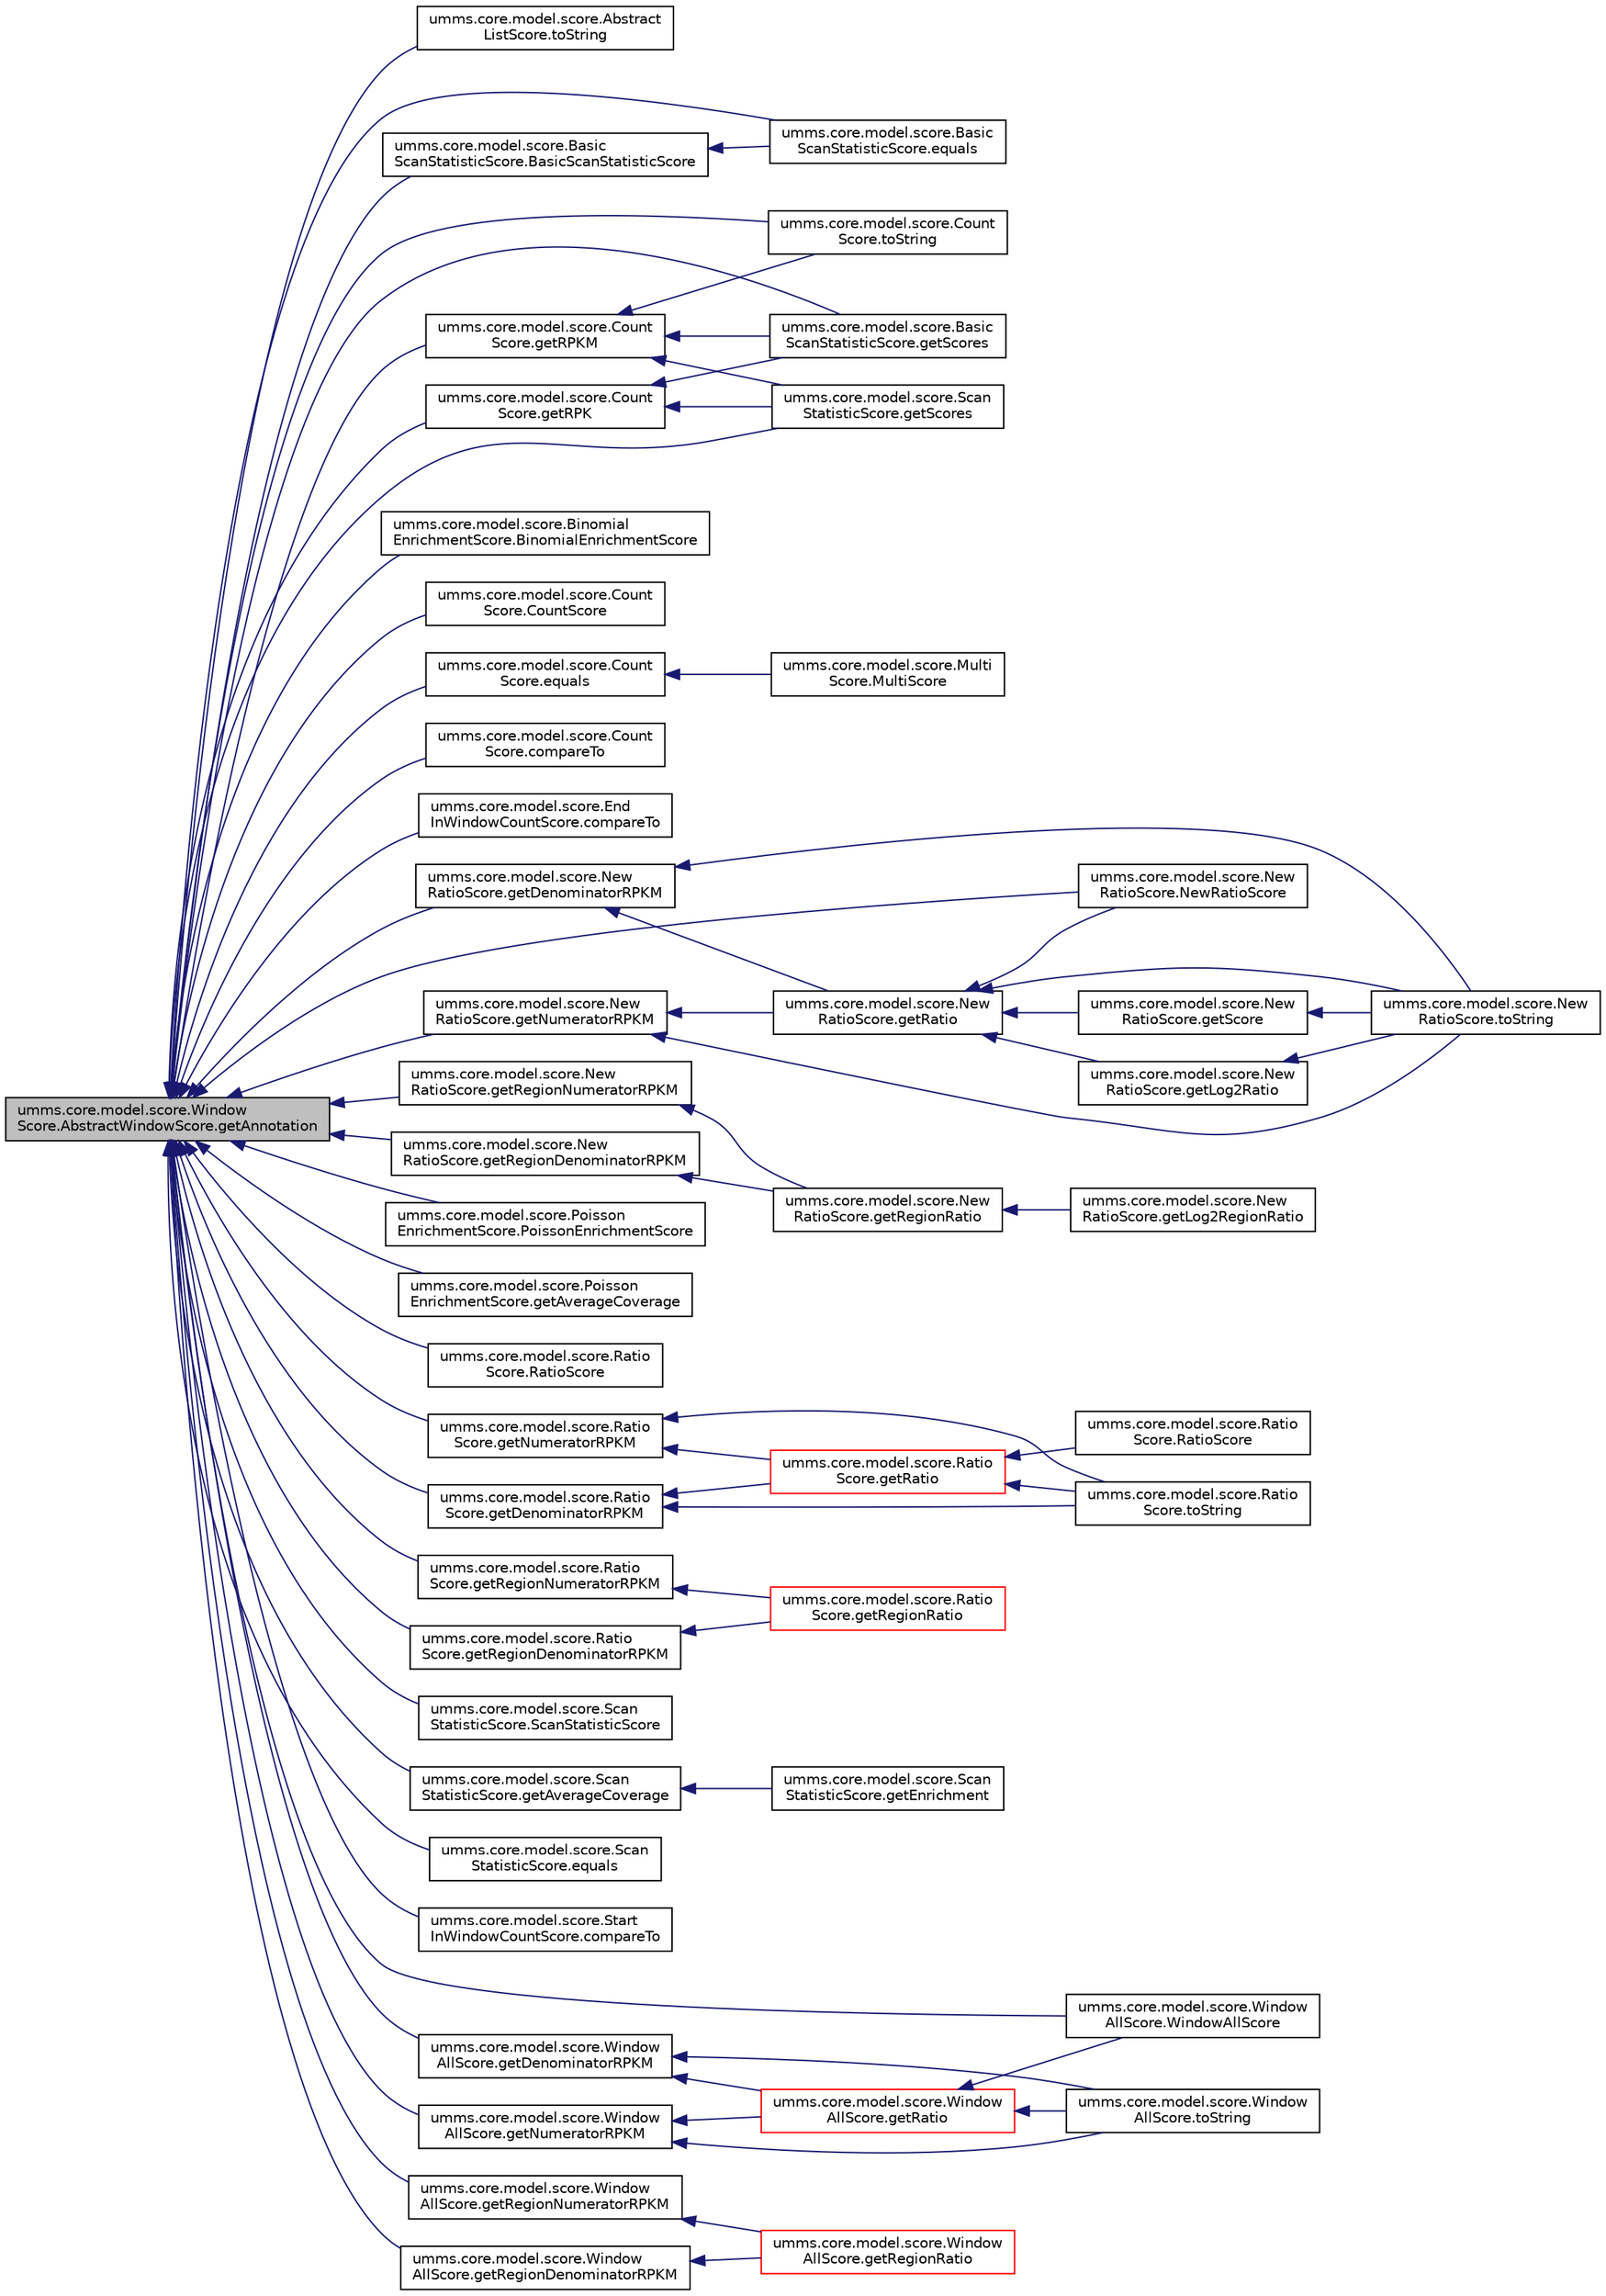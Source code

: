 digraph "umms.core.model.score.WindowScore.AbstractWindowScore.getAnnotation"
{
  edge [fontname="Helvetica",fontsize="10",labelfontname="Helvetica",labelfontsize="10"];
  node [fontname="Helvetica",fontsize="10",shape=record];
  rankdir="LR";
  Node1 [label="umms.core.model.score.Window\lScore.AbstractWindowScore.getAnnotation",height=0.2,width=0.4,color="black", fillcolor="grey75", style="filled" fontcolor="black"];
  Node1 -> Node2 [dir="back",color="midnightblue",fontsize="10",style="solid",fontname="Helvetica"];
  Node2 [label="umms.core.model.score.Abstract\lListScore.toString",height=0.2,width=0.4,color="black", fillcolor="white", style="filled",URL="$classumms_1_1core_1_1model_1_1score_1_1_abstract_list_score.html#a1c9bc9338210f2d04dd3f6cf68d12c10"];
  Node1 -> Node3 [dir="back",color="midnightblue",fontsize="10",style="solid",fontname="Helvetica"];
  Node3 [label="umms.core.model.score.Basic\lScanStatisticScore.BasicScanStatisticScore",height=0.2,width=0.4,color="black", fillcolor="white", style="filled",URL="$classumms_1_1core_1_1model_1_1score_1_1_basic_scan_statistic_score.html#a0f23700e5bf6d7b275ee75acef2f64b3"];
  Node3 -> Node4 [dir="back",color="midnightblue",fontsize="10",style="solid",fontname="Helvetica"];
  Node4 [label="umms.core.model.score.Basic\lScanStatisticScore.equals",height=0.2,width=0.4,color="black", fillcolor="white", style="filled",URL="$classumms_1_1core_1_1model_1_1score_1_1_basic_scan_statistic_score.html#a66e44b834b2bcb802761d4d34ae5f25c"];
  Node1 -> Node5 [dir="back",color="midnightblue",fontsize="10",style="solid",fontname="Helvetica"];
  Node5 [label="umms.core.model.score.Basic\lScanStatisticScore.getScores",height=0.2,width=0.4,color="black", fillcolor="white", style="filled",URL="$classumms_1_1core_1_1model_1_1score_1_1_basic_scan_statistic_score.html#a7a19d5c09d09314d3f947991c1e8d086"];
  Node1 -> Node4 [dir="back",color="midnightblue",fontsize="10",style="solid",fontname="Helvetica"];
  Node1 -> Node6 [dir="back",color="midnightblue",fontsize="10",style="solid",fontname="Helvetica"];
  Node6 [label="umms.core.model.score.Binomial\lEnrichmentScore.BinomialEnrichmentScore",height=0.2,width=0.4,color="black", fillcolor="white", style="filled",URL="$classumms_1_1core_1_1model_1_1score_1_1_binomial_enrichment_score.html#a6c32742ec3585fee33ce18af66f22d1f"];
  Node1 -> Node7 [dir="back",color="midnightblue",fontsize="10",style="solid",fontname="Helvetica"];
  Node7 [label="umms.core.model.score.Count\lScore.CountScore",height=0.2,width=0.4,color="black", fillcolor="white", style="filled",URL="$classumms_1_1core_1_1model_1_1score_1_1_count_score.html#af1eb5cc9d6cf02731d8bf3f06ff15551"];
  Node1 -> Node8 [dir="back",color="midnightblue",fontsize="10",style="solid",fontname="Helvetica"];
  Node8 [label="umms.core.model.score.Count\lScore.getRPKM",height=0.2,width=0.4,color="black", fillcolor="white", style="filled",URL="$classumms_1_1core_1_1model_1_1score_1_1_count_score.html#ae4061b9bc8daf3b622533645ae73902c"];
  Node8 -> Node5 [dir="back",color="midnightblue",fontsize="10",style="solid",fontname="Helvetica"];
  Node8 -> Node9 [dir="back",color="midnightblue",fontsize="10",style="solid",fontname="Helvetica"];
  Node9 [label="umms.core.model.score.Count\lScore.toString",height=0.2,width=0.4,color="black", fillcolor="white", style="filled",URL="$classumms_1_1core_1_1model_1_1score_1_1_count_score.html#a504281b5815d92da97dc3adf5c611fde"];
  Node8 -> Node10 [dir="back",color="midnightblue",fontsize="10",style="solid",fontname="Helvetica"];
  Node10 [label="umms.core.model.score.Scan\lStatisticScore.getScores",height=0.2,width=0.4,color="black", fillcolor="white", style="filled",URL="$classumms_1_1core_1_1model_1_1score_1_1_scan_statistic_score.html#a16b8e6d7030540cc9f22c249cbc81cfe"];
  Node1 -> Node11 [dir="back",color="midnightblue",fontsize="10",style="solid",fontname="Helvetica"];
  Node11 [label="umms.core.model.score.Count\lScore.getRPK",height=0.2,width=0.4,color="black", fillcolor="white", style="filled",URL="$classumms_1_1core_1_1model_1_1score_1_1_count_score.html#a922204b474c2dd5aea50202778bc34b6"];
  Node11 -> Node5 [dir="back",color="midnightblue",fontsize="10",style="solid",fontname="Helvetica"];
  Node11 -> Node10 [dir="back",color="midnightblue",fontsize="10",style="solid",fontname="Helvetica"];
  Node1 -> Node9 [dir="back",color="midnightblue",fontsize="10",style="solid",fontname="Helvetica"];
  Node1 -> Node12 [dir="back",color="midnightblue",fontsize="10",style="solid",fontname="Helvetica"];
  Node12 [label="umms.core.model.score.Count\lScore.equals",height=0.2,width=0.4,color="black", fillcolor="white", style="filled",URL="$classumms_1_1core_1_1model_1_1score_1_1_count_score.html#a183b9a1417706e9b6af345d6bf8cd33c"];
  Node12 -> Node13 [dir="back",color="midnightblue",fontsize="10",style="solid",fontname="Helvetica"];
  Node13 [label="umms.core.model.score.Multi\lScore.MultiScore",height=0.2,width=0.4,color="black", fillcolor="white", style="filled",URL="$classumms_1_1core_1_1model_1_1score_1_1_multi_score.html#a6f2367fd0cfea0843e86e18ed4f46dc9"];
  Node1 -> Node14 [dir="back",color="midnightblue",fontsize="10",style="solid",fontname="Helvetica"];
  Node14 [label="umms.core.model.score.Count\lScore.compareTo",height=0.2,width=0.4,color="black", fillcolor="white", style="filled",URL="$classumms_1_1core_1_1model_1_1score_1_1_count_score.html#a10ed7654d427b9467d72c30b21a0435a"];
  Node1 -> Node15 [dir="back",color="midnightblue",fontsize="10",style="solid",fontname="Helvetica"];
  Node15 [label="umms.core.model.score.End\lInWindowCountScore.compareTo",height=0.2,width=0.4,color="black", fillcolor="white", style="filled",URL="$classumms_1_1core_1_1model_1_1score_1_1_end_in_window_count_score.html#aa9e48a00f68443a78aa022d0b0af17f7"];
  Node1 -> Node16 [dir="back",color="midnightblue",fontsize="10",style="solid",fontname="Helvetica"];
  Node16 [label="umms.core.model.score.New\lRatioScore.NewRatioScore",height=0.2,width=0.4,color="black", fillcolor="white", style="filled",URL="$classumms_1_1core_1_1model_1_1score_1_1_new_ratio_score.html#a83993d531991259236168b39fdace95e"];
  Node1 -> Node17 [dir="back",color="midnightblue",fontsize="10",style="solid",fontname="Helvetica"];
  Node17 [label="umms.core.model.score.New\lRatioScore.getNumeratorRPKM",height=0.2,width=0.4,color="black", fillcolor="white", style="filled",URL="$classumms_1_1core_1_1model_1_1score_1_1_new_ratio_score.html#a5895395a7e81a482257c8f28175ba67a"];
  Node17 -> Node18 [dir="back",color="midnightblue",fontsize="10",style="solid",fontname="Helvetica"];
  Node18 [label="umms.core.model.score.New\lRatioScore.getRatio",height=0.2,width=0.4,color="black", fillcolor="white", style="filled",URL="$classumms_1_1core_1_1model_1_1score_1_1_new_ratio_score.html#a241f72296f12599ebbc03f6b6babc9b6"];
  Node18 -> Node16 [dir="back",color="midnightblue",fontsize="10",style="solid",fontname="Helvetica"];
  Node18 -> Node19 [dir="back",color="midnightblue",fontsize="10",style="solid",fontname="Helvetica"];
  Node19 [label="umms.core.model.score.New\lRatioScore.getScore",height=0.2,width=0.4,color="black", fillcolor="white", style="filled",URL="$classumms_1_1core_1_1model_1_1score_1_1_new_ratio_score.html#abc8dd462110ee0768011709ea84b9346"];
  Node19 -> Node20 [dir="back",color="midnightblue",fontsize="10",style="solid",fontname="Helvetica"];
  Node20 [label="umms.core.model.score.New\lRatioScore.toString",height=0.2,width=0.4,color="black", fillcolor="white", style="filled",URL="$classumms_1_1core_1_1model_1_1score_1_1_new_ratio_score.html#ae8767f8a4d1aa3613992cb4f43119669"];
  Node18 -> Node21 [dir="back",color="midnightblue",fontsize="10",style="solid",fontname="Helvetica"];
  Node21 [label="umms.core.model.score.New\lRatioScore.getLog2Ratio",height=0.2,width=0.4,color="black", fillcolor="white", style="filled",URL="$classumms_1_1core_1_1model_1_1score_1_1_new_ratio_score.html#a138a5c44c26357eede46db62a0030899"];
  Node21 -> Node20 [dir="back",color="midnightblue",fontsize="10",style="solid",fontname="Helvetica"];
  Node18 -> Node20 [dir="back",color="midnightblue",fontsize="10",style="solid",fontname="Helvetica"];
  Node17 -> Node20 [dir="back",color="midnightblue",fontsize="10",style="solid",fontname="Helvetica"];
  Node1 -> Node22 [dir="back",color="midnightblue",fontsize="10",style="solid",fontname="Helvetica"];
  Node22 [label="umms.core.model.score.New\lRatioScore.getDenominatorRPKM",height=0.2,width=0.4,color="black", fillcolor="white", style="filled",URL="$classumms_1_1core_1_1model_1_1score_1_1_new_ratio_score.html#af6a7ce43a225b3ae9b37cdd7080ade0b"];
  Node22 -> Node18 [dir="back",color="midnightblue",fontsize="10",style="solid",fontname="Helvetica"];
  Node22 -> Node20 [dir="back",color="midnightblue",fontsize="10",style="solid",fontname="Helvetica"];
  Node1 -> Node23 [dir="back",color="midnightblue",fontsize="10",style="solid",fontname="Helvetica"];
  Node23 [label="umms.core.model.score.New\lRatioScore.getRegionNumeratorRPKM",height=0.2,width=0.4,color="black", fillcolor="white", style="filled",URL="$classumms_1_1core_1_1model_1_1score_1_1_new_ratio_score.html#a26a42d5b27ecffe6bc7be64b5986d8fb"];
  Node23 -> Node24 [dir="back",color="midnightblue",fontsize="10",style="solid",fontname="Helvetica"];
  Node24 [label="umms.core.model.score.New\lRatioScore.getRegionRatio",height=0.2,width=0.4,color="black", fillcolor="white", style="filled",URL="$classumms_1_1core_1_1model_1_1score_1_1_new_ratio_score.html#a7d5afcbe79df879267e40808def116e9"];
  Node24 -> Node25 [dir="back",color="midnightblue",fontsize="10",style="solid",fontname="Helvetica"];
  Node25 [label="umms.core.model.score.New\lRatioScore.getLog2RegionRatio",height=0.2,width=0.4,color="black", fillcolor="white", style="filled",URL="$classumms_1_1core_1_1model_1_1score_1_1_new_ratio_score.html#ab9b35ce818f5f17c1bdf64a60610dd82"];
  Node1 -> Node26 [dir="back",color="midnightblue",fontsize="10",style="solid",fontname="Helvetica"];
  Node26 [label="umms.core.model.score.New\lRatioScore.getRegionDenominatorRPKM",height=0.2,width=0.4,color="black", fillcolor="white", style="filled",URL="$classumms_1_1core_1_1model_1_1score_1_1_new_ratio_score.html#a1584f84d271b371c3bb7ec7bfe7b0f48"];
  Node26 -> Node24 [dir="back",color="midnightblue",fontsize="10",style="solid",fontname="Helvetica"];
  Node1 -> Node27 [dir="back",color="midnightblue",fontsize="10",style="solid",fontname="Helvetica"];
  Node27 [label="umms.core.model.score.Poisson\lEnrichmentScore.PoissonEnrichmentScore",height=0.2,width=0.4,color="black", fillcolor="white", style="filled",URL="$classumms_1_1core_1_1model_1_1score_1_1_poisson_enrichment_score.html#a51283d47ccb7a2c89580dff633705532"];
  Node1 -> Node28 [dir="back",color="midnightblue",fontsize="10",style="solid",fontname="Helvetica"];
  Node28 [label="umms.core.model.score.Poisson\lEnrichmentScore.getAverageCoverage",height=0.2,width=0.4,color="black", fillcolor="white", style="filled",URL="$classumms_1_1core_1_1model_1_1score_1_1_poisson_enrichment_score.html#af7c1c57de963db1269ac73fdc35c6395"];
  Node1 -> Node29 [dir="back",color="midnightblue",fontsize="10",style="solid",fontname="Helvetica"];
  Node29 [label="umms.core.model.score.Ratio\lScore.RatioScore",height=0.2,width=0.4,color="black", fillcolor="white", style="filled",URL="$classumms_1_1core_1_1model_1_1score_1_1_ratio_score.html#a794a2229725bbdac247985808547e0f3"];
  Node1 -> Node30 [dir="back",color="midnightblue",fontsize="10",style="solid",fontname="Helvetica"];
  Node30 [label="umms.core.model.score.Ratio\lScore.getNumeratorRPKM",height=0.2,width=0.4,color="black", fillcolor="white", style="filled",URL="$classumms_1_1core_1_1model_1_1score_1_1_ratio_score.html#afe24f7cc069f72f5f01dd4dabe558bda"];
  Node30 -> Node31 [dir="back",color="midnightblue",fontsize="10",style="solid",fontname="Helvetica"];
  Node31 [label="umms.core.model.score.Ratio\lScore.getRatio",height=0.2,width=0.4,color="red", fillcolor="white", style="filled",URL="$classumms_1_1core_1_1model_1_1score_1_1_ratio_score.html#a68c52e528d1195138124c85d638eba7c"];
  Node31 -> Node32 [dir="back",color="midnightblue",fontsize="10",style="solid",fontname="Helvetica"];
  Node32 [label="umms.core.model.score.Ratio\lScore.RatioScore",height=0.2,width=0.4,color="black", fillcolor="white", style="filled",URL="$classumms_1_1core_1_1model_1_1score_1_1_ratio_score.html#af1d338039c3759e76a56e44dde7b47d1"];
  Node31 -> Node33 [dir="back",color="midnightblue",fontsize="10",style="solid",fontname="Helvetica"];
  Node33 [label="umms.core.model.score.Ratio\lScore.toString",height=0.2,width=0.4,color="black", fillcolor="white", style="filled",URL="$classumms_1_1core_1_1model_1_1score_1_1_ratio_score.html#a9edd203098275f6033a924790560832d"];
  Node30 -> Node33 [dir="back",color="midnightblue",fontsize="10",style="solid",fontname="Helvetica"];
  Node1 -> Node34 [dir="back",color="midnightblue",fontsize="10",style="solid",fontname="Helvetica"];
  Node34 [label="umms.core.model.score.Ratio\lScore.getDenominatorRPKM",height=0.2,width=0.4,color="black", fillcolor="white", style="filled",URL="$classumms_1_1core_1_1model_1_1score_1_1_ratio_score.html#a3dcbd0b94b85adddb54348d075650260"];
  Node34 -> Node31 [dir="back",color="midnightblue",fontsize="10",style="solid",fontname="Helvetica"];
  Node34 -> Node33 [dir="back",color="midnightblue",fontsize="10",style="solid",fontname="Helvetica"];
  Node1 -> Node35 [dir="back",color="midnightblue",fontsize="10",style="solid",fontname="Helvetica"];
  Node35 [label="umms.core.model.score.Ratio\lScore.getRegionNumeratorRPKM",height=0.2,width=0.4,color="black", fillcolor="white", style="filled",URL="$classumms_1_1core_1_1model_1_1score_1_1_ratio_score.html#a1cd82d1ae365cb76b06c021a571e65cf"];
  Node35 -> Node36 [dir="back",color="midnightblue",fontsize="10",style="solid",fontname="Helvetica"];
  Node36 [label="umms.core.model.score.Ratio\lScore.getRegionRatio",height=0.2,width=0.4,color="red", fillcolor="white", style="filled",URL="$classumms_1_1core_1_1model_1_1score_1_1_ratio_score.html#ac9e25c283add9bccf9953ed67f6ad6de"];
  Node1 -> Node37 [dir="back",color="midnightblue",fontsize="10",style="solid",fontname="Helvetica"];
  Node37 [label="umms.core.model.score.Ratio\lScore.getRegionDenominatorRPKM",height=0.2,width=0.4,color="black", fillcolor="white", style="filled",URL="$classumms_1_1core_1_1model_1_1score_1_1_ratio_score.html#ad98b3c84e8de43604cf72faad4218649"];
  Node37 -> Node36 [dir="back",color="midnightblue",fontsize="10",style="solid",fontname="Helvetica"];
  Node1 -> Node38 [dir="back",color="midnightblue",fontsize="10",style="solid",fontname="Helvetica"];
  Node38 [label="umms.core.model.score.Scan\lStatisticScore.ScanStatisticScore",height=0.2,width=0.4,color="black", fillcolor="white", style="filled",URL="$classumms_1_1core_1_1model_1_1score_1_1_scan_statistic_score.html#a2ce362a90f26940470dc5341a904265e"];
  Node1 -> Node39 [dir="back",color="midnightblue",fontsize="10",style="solid",fontname="Helvetica"];
  Node39 [label="umms.core.model.score.Scan\lStatisticScore.getAverageCoverage",height=0.2,width=0.4,color="black", fillcolor="white", style="filled",URL="$classumms_1_1core_1_1model_1_1score_1_1_scan_statistic_score.html#a55e96afcf845400a7fbca4eb67874791"];
  Node39 -> Node40 [dir="back",color="midnightblue",fontsize="10",style="solid",fontname="Helvetica"];
  Node40 [label="umms.core.model.score.Scan\lStatisticScore.getEnrichment",height=0.2,width=0.4,color="black", fillcolor="white", style="filled",URL="$classumms_1_1core_1_1model_1_1score_1_1_scan_statistic_score.html#a2b410f5e59321ad692a8493e019932f2"];
  Node1 -> Node10 [dir="back",color="midnightblue",fontsize="10",style="solid",fontname="Helvetica"];
  Node1 -> Node41 [dir="back",color="midnightblue",fontsize="10",style="solid",fontname="Helvetica"];
  Node41 [label="umms.core.model.score.Scan\lStatisticScore.equals",height=0.2,width=0.4,color="black", fillcolor="white", style="filled",URL="$classumms_1_1core_1_1model_1_1score_1_1_scan_statistic_score.html#a68c6f7ddaad3900372b873249c0ace99"];
  Node1 -> Node42 [dir="back",color="midnightblue",fontsize="10",style="solid",fontname="Helvetica"];
  Node42 [label="umms.core.model.score.Start\lInWindowCountScore.compareTo",height=0.2,width=0.4,color="black", fillcolor="white", style="filled",URL="$classumms_1_1core_1_1model_1_1score_1_1_start_in_window_count_score.html#a273b98b70ea1318c32a11c6e880d98b9"];
  Node1 -> Node43 [dir="back",color="midnightblue",fontsize="10",style="solid",fontname="Helvetica"];
  Node43 [label="umms.core.model.score.Window\lAllScore.WindowAllScore",height=0.2,width=0.4,color="black", fillcolor="white", style="filled",URL="$classumms_1_1core_1_1model_1_1score_1_1_window_all_score.html#aa20eebc9daa9c6ac43be442f2886716e"];
  Node1 -> Node44 [dir="back",color="midnightblue",fontsize="10",style="solid",fontname="Helvetica"];
  Node44 [label="umms.core.model.score.Window\lAllScore.getNumeratorRPKM",height=0.2,width=0.4,color="black", fillcolor="white", style="filled",URL="$classumms_1_1core_1_1model_1_1score_1_1_window_all_score.html#a7727a0c2ed1fcfd74a7bf986a344c419"];
  Node44 -> Node45 [dir="back",color="midnightblue",fontsize="10",style="solid",fontname="Helvetica"];
  Node45 [label="umms.core.model.score.Window\lAllScore.getRatio",height=0.2,width=0.4,color="red", fillcolor="white", style="filled",URL="$classumms_1_1core_1_1model_1_1score_1_1_window_all_score.html#a6486ae7c419b77fa62e91550bd87617b"];
  Node45 -> Node43 [dir="back",color="midnightblue",fontsize="10",style="solid",fontname="Helvetica"];
  Node45 -> Node46 [dir="back",color="midnightblue",fontsize="10",style="solid",fontname="Helvetica"];
  Node46 [label="umms.core.model.score.Window\lAllScore.toString",height=0.2,width=0.4,color="black", fillcolor="white", style="filled",URL="$classumms_1_1core_1_1model_1_1score_1_1_window_all_score.html#ae16b092f09ab224551a0821363a86a48"];
  Node44 -> Node46 [dir="back",color="midnightblue",fontsize="10",style="solid",fontname="Helvetica"];
  Node1 -> Node47 [dir="back",color="midnightblue",fontsize="10",style="solid",fontname="Helvetica"];
  Node47 [label="umms.core.model.score.Window\lAllScore.getDenominatorRPKM",height=0.2,width=0.4,color="black", fillcolor="white", style="filled",URL="$classumms_1_1core_1_1model_1_1score_1_1_window_all_score.html#ac3c013a76b2294982c6b2affdf809cd8"];
  Node47 -> Node45 [dir="back",color="midnightblue",fontsize="10",style="solid",fontname="Helvetica"];
  Node47 -> Node46 [dir="back",color="midnightblue",fontsize="10",style="solid",fontname="Helvetica"];
  Node1 -> Node48 [dir="back",color="midnightblue",fontsize="10",style="solid",fontname="Helvetica"];
  Node48 [label="umms.core.model.score.Window\lAllScore.getRegionNumeratorRPKM",height=0.2,width=0.4,color="black", fillcolor="white", style="filled",URL="$classumms_1_1core_1_1model_1_1score_1_1_window_all_score.html#a52d6f602bc5ff6a0df966f204fe93284"];
  Node48 -> Node49 [dir="back",color="midnightblue",fontsize="10",style="solid",fontname="Helvetica"];
  Node49 [label="umms.core.model.score.Window\lAllScore.getRegionRatio",height=0.2,width=0.4,color="red", fillcolor="white", style="filled",URL="$classumms_1_1core_1_1model_1_1score_1_1_window_all_score.html#a0836eff5c3d1631e4c502fe96b8ea068"];
  Node1 -> Node50 [dir="back",color="midnightblue",fontsize="10",style="solid",fontname="Helvetica"];
  Node50 [label="umms.core.model.score.Window\lAllScore.getRegionDenominatorRPKM",height=0.2,width=0.4,color="black", fillcolor="white", style="filled",URL="$classumms_1_1core_1_1model_1_1score_1_1_window_all_score.html#a3392c352a23ed36bc60920a66a7d12de"];
  Node50 -> Node49 [dir="back",color="midnightblue",fontsize="10",style="solid",fontname="Helvetica"];
}
